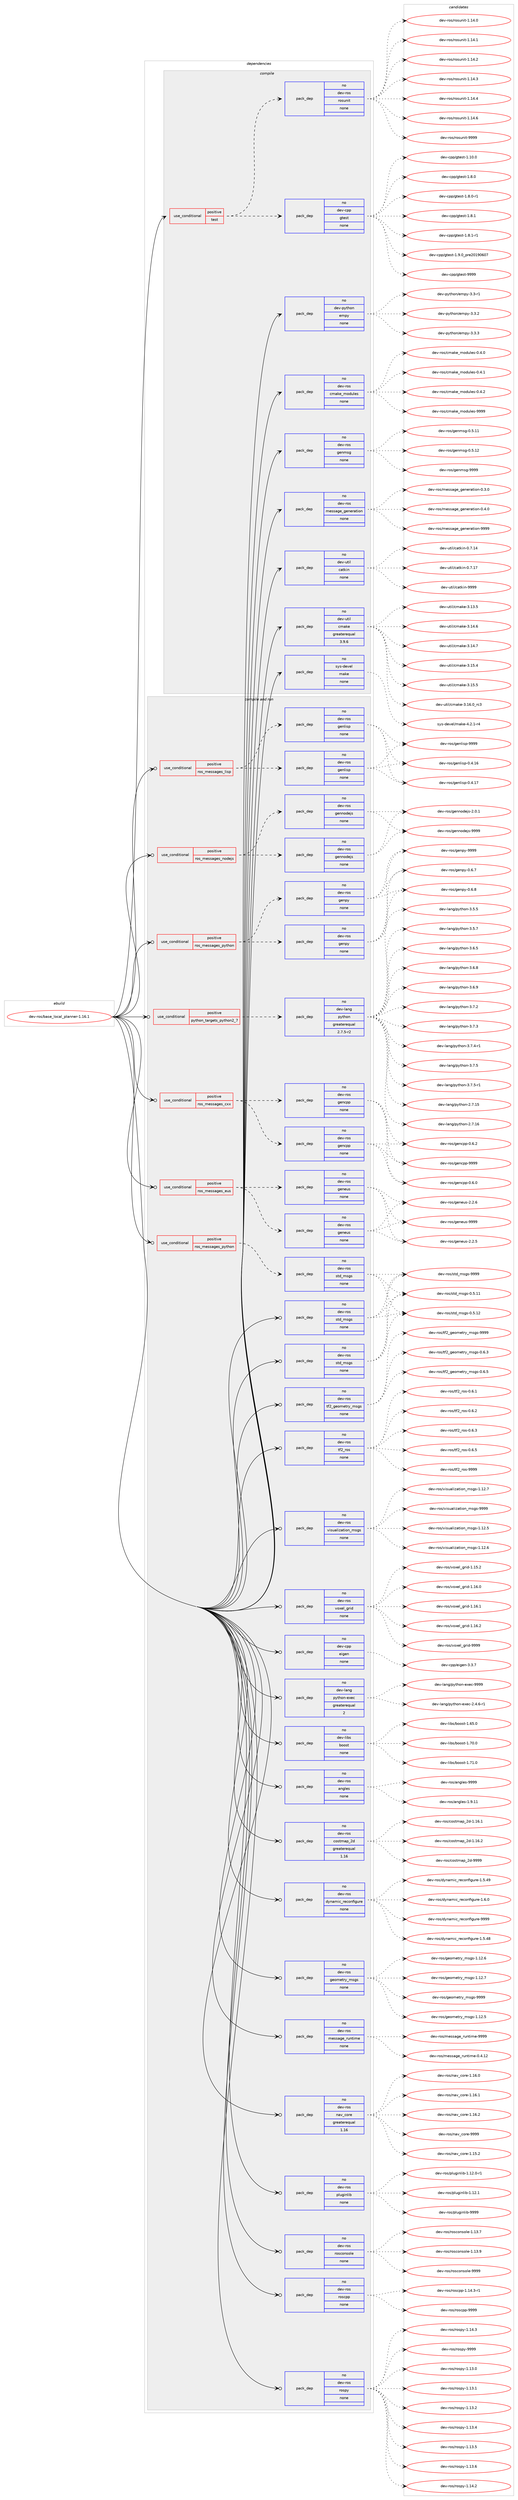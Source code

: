 digraph prolog {

# *************
# Graph options
# *************

newrank=true;
concentrate=true;
compound=true;
graph [rankdir=LR,fontname=Helvetica,fontsize=10,ranksep=1.5];#, ranksep=2.5, nodesep=0.2];
edge  [arrowhead=vee];
node  [fontname=Helvetica,fontsize=10];

# **********
# The ebuild
# **********

subgraph cluster_leftcol {
color=gray;
rank=same;
label=<<i>ebuild</i>>;
id [label="dev-ros/base_local_planner-1.16.1", color=red, width=4, href="../dev-ros/base_local_planner-1.16.1.svg"];
}

# ****************
# The dependencies
# ****************

subgraph cluster_midcol {
color=gray;
label=<<i>dependencies</i>>;
subgraph cluster_compile {
fillcolor="#eeeeee";
style=filled;
label=<<i>compile</i>>;
subgraph cond152700 {
dependency648433 [label=<<TABLE BORDER="0" CELLBORDER="1" CELLSPACING="0" CELLPADDING="4"><TR><TD ROWSPAN="3" CELLPADDING="10">use_conditional</TD></TR><TR><TD>positive</TD></TR><TR><TD>test</TD></TR></TABLE>>, shape=none, color=red];
subgraph pack483837 {
dependency648434 [label=<<TABLE BORDER="0" CELLBORDER="1" CELLSPACING="0" CELLPADDING="4" WIDTH="220"><TR><TD ROWSPAN="6" CELLPADDING="30">pack_dep</TD></TR><TR><TD WIDTH="110">no</TD></TR><TR><TD>dev-cpp</TD></TR><TR><TD>gtest</TD></TR><TR><TD>none</TD></TR><TR><TD></TD></TR></TABLE>>, shape=none, color=blue];
}
dependency648433:e -> dependency648434:w [weight=20,style="dashed",arrowhead="vee"];
subgraph pack483838 {
dependency648435 [label=<<TABLE BORDER="0" CELLBORDER="1" CELLSPACING="0" CELLPADDING="4" WIDTH="220"><TR><TD ROWSPAN="6" CELLPADDING="30">pack_dep</TD></TR><TR><TD WIDTH="110">no</TD></TR><TR><TD>dev-ros</TD></TR><TR><TD>rosunit</TD></TR><TR><TD>none</TD></TR><TR><TD></TD></TR></TABLE>>, shape=none, color=blue];
}
dependency648433:e -> dependency648435:w [weight=20,style="dashed",arrowhead="vee"];
}
id:e -> dependency648433:w [weight=20,style="solid",arrowhead="vee"];
subgraph pack483839 {
dependency648436 [label=<<TABLE BORDER="0" CELLBORDER="1" CELLSPACING="0" CELLPADDING="4" WIDTH="220"><TR><TD ROWSPAN="6" CELLPADDING="30">pack_dep</TD></TR><TR><TD WIDTH="110">no</TD></TR><TR><TD>dev-python</TD></TR><TR><TD>empy</TD></TR><TR><TD>none</TD></TR><TR><TD></TD></TR></TABLE>>, shape=none, color=blue];
}
id:e -> dependency648436:w [weight=20,style="solid",arrowhead="vee"];
subgraph pack483840 {
dependency648437 [label=<<TABLE BORDER="0" CELLBORDER="1" CELLSPACING="0" CELLPADDING="4" WIDTH="220"><TR><TD ROWSPAN="6" CELLPADDING="30">pack_dep</TD></TR><TR><TD WIDTH="110">no</TD></TR><TR><TD>dev-ros</TD></TR><TR><TD>cmake_modules</TD></TR><TR><TD>none</TD></TR><TR><TD></TD></TR></TABLE>>, shape=none, color=blue];
}
id:e -> dependency648437:w [weight=20,style="solid",arrowhead="vee"];
subgraph pack483841 {
dependency648438 [label=<<TABLE BORDER="0" CELLBORDER="1" CELLSPACING="0" CELLPADDING="4" WIDTH="220"><TR><TD ROWSPAN="6" CELLPADDING="30">pack_dep</TD></TR><TR><TD WIDTH="110">no</TD></TR><TR><TD>dev-ros</TD></TR><TR><TD>genmsg</TD></TR><TR><TD>none</TD></TR><TR><TD></TD></TR></TABLE>>, shape=none, color=blue];
}
id:e -> dependency648438:w [weight=20,style="solid",arrowhead="vee"];
subgraph pack483842 {
dependency648439 [label=<<TABLE BORDER="0" CELLBORDER="1" CELLSPACING="0" CELLPADDING="4" WIDTH="220"><TR><TD ROWSPAN="6" CELLPADDING="30">pack_dep</TD></TR><TR><TD WIDTH="110">no</TD></TR><TR><TD>dev-ros</TD></TR><TR><TD>message_generation</TD></TR><TR><TD>none</TD></TR><TR><TD></TD></TR></TABLE>>, shape=none, color=blue];
}
id:e -> dependency648439:w [weight=20,style="solid",arrowhead="vee"];
subgraph pack483843 {
dependency648440 [label=<<TABLE BORDER="0" CELLBORDER="1" CELLSPACING="0" CELLPADDING="4" WIDTH="220"><TR><TD ROWSPAN="6" CELLPADDING="30">pack_dep</TD></TR><TR><TD WIDTH="110">no</TD></TR><TR><TD>dev-util</TD></TR><TR><TD>catkin</TD></TR><TR><TD>none</TD></TR><TR><TD></TD></TR></TABLE>>, shape=none, color=blue];
}
id:e -> dependency648440:w [weight=20,style="solid",arrowhead="vee"];
subgraph pack483844 {
dependency648441 [label=<<TABLE BORDER="0" CELLBORDER="1" CELLSPACING="0" CELLPADDING="4" WIDTH="220"><TR><TD ROWSPAN="6" CELLPADDING="30">pack_dep</TD></TR><TR><TD WIDTH="110">no</TD></TR><TR><TD>dev-util</TD></TR><TR><TD>cmake</TD></TR><TR><TD>greaterequal</TD></TR><TR><TD>3.9.6</TD></TR></TABLE>>, shape=none, color=blue];
}
id:e -> dependency648441:w [weight=20,style="solid",arrowhead="vee"];
subgraph pack483845 {
dependency648442 [label=<<TABLE BORDER="0" CELLBORDER="1" CELLSPACING="0" CELLPADDING="4" WIDTH="220"><TR><TD ROWSPAN="6" CELLPADDING="30">pack_dep</TD></TR><TR><TD WIDTH="110">no</TD></TR><TR><TD>sys-devel</TD></TR><TR><TD>make</TD></TR><TR><TD>none</TD></TR><TR><TD></TD></TR></TABLE>>, shape=none, color=blue];
}
id:e -> dependency648442:w [weight=20,style="solid",arrowhead="vee"];
}
subgraph cluster_compileandrun {
fillcolor="#eeeeee";
style=filled;
label=<<i>compile and run</i>>;
subgraph cond152701 {
dependency648443 [label=<<TABLE BORDER="0" CELLBORDER="1" CELLSPACING="0" CELLPADDING="4"><TR><TD ROWSPAN="3" CELLPADDING="10">use_conditional</TD></TR><TR><TD>positive</TD></TR><TR><TD>python_targets_python2_7</TD></TR></TABLE>>, shape=none, color=red];
subgraph pack483846 {
dependency648444 [label=<<TABLE BORDER="0" CELLBORDER="1" CELLSPACING="0" CELLPADDING="4" WIDTH="220"><TR><TD ROWSPAN="6" CELLPADDING="30">pack_dep</TD></TR><TR><TD WIDTH="110">no</TD></TR><TR><TD>dev-lang</TD></TR><TR><TD>python</TD></TR><TR><TD>greaterequal</TD></TR><TR><TD>2.7.5-r2</TD></TR></TABLE>>, shape=none, color=blue];
}
dependency648443:e -> dependency648444:w [weight=20,style="dashed",arrowhead="vee"];
}
id:e -> dependency648443:w [weight=20,style="solid",arrowhead="odotvee"];
subgraph cond152702 {
dependency648445 [label=<<TABLE BORDER="0" CELLBORDER="1" CELLSPACING="0" CELLPADDING="4"><TR><TD ROWSPAN="3" CELLPADDING="10">use_conditional</TD></TR><TR><TD>positive</TD></TR><TR><TD>ros_messages_cxx</TD></TR></TABLE>>, shape=none, color=red];
subgraph pack483847 {
dependency648446 [label=<<TABLE BORDER="0" CELLBORDER="1" CELLSPACING="0" CELLPADDING="4" WIDTH="220"><TR><TD ROWSPAN="6" CELLPADDING="30">pack_dep</TD></TR><TR><TD WIDTH="110">no</TD></TR><TR><TD>dev-ros</TD></TR><TR><TD>gencpp</TD></TR><TR><TD>none</TD></TR><TR><TD></TD></TR></TABLE>>, shape=none, color=blue];
}
dependency648445:e -> dependency648446:w [weight=20,style="dashed",arrowhead="vee"];
subgraph pack483848 {
dependency648447 [label=<<TABLE BORDER="0" CELLBORDER="1" CELLSPACING="0" CELLPADDING="4" WIDTH="220"><TR><TD ROWSPAN="6" CELLPADDING="30">pack_dep</TD></TR><TR><TD WIDTH="110">no</TD></TR><TR><TD>dev-ros</TD></TR><TR><TD>gencpp</TD></TR><TR><TD>none</TD></TR><TR><TD></TD></TR></TABLE>>, shape=none, color=blue];
}
dependency648445:e -> dependency648447:w [weight=20,style="dashed",arrowhead="vee"];
}
id:e -> dependency648445:w [weight=20,style="solid",arrowhead="odotvee"];
subgraph cond152703 {
dependency648448 [label=<<TABLE BORDER="0" CELLBORDER="1" CELLSPACING="0" CELLPADDING="4"><TR><TD ROWSPAN="3" CELLPADDING="10">use_conditional</TD></TR><TR><TD>positive</TD></TR><TR><TD>ros_messages_eus</TD></TR></TABLE>>, shape=none, color=red];
subgraph pack483849 {
dependency648449 [label=<<TABLE BORDER="0" CELLBORDER="1" CELLSPACING="0" CELLPADDING="4" WIDTH="220"><TR><TD ROWSPAN="6" CELLPADDING="30">pack_dep</TD></TR><TR><TD WIDTH="110">no</TD></TR><TR><TD>dev-ros</TD></TR><TR><TD>geneus</TD></TR><TR><TD>none</TD></TR><TR><TD></TD></TR></TABLE>>, shape=none, color=blue];
}
dependency648448:e -> dependency648449:w [weight=20,style="dashed",arrowhead="vee"];
subgraph pack483850 {
dependency648450 [label=<<TABLE BORDER="0" CELLBORDER="1" CELLSPACING="0" CELLPADDING="4" WIDTH="220"><TR><TD ROWSPAN="6" CELLPADDING="30">pack_dep</TD></TR><TR><TD WIDTH="110">no</TD></TR><TR><TD>dev-ros</TD></TR><TR><TD>geneus</TD></TR><TR><TD>none</TD></TR><TR><TD></TD></TR></TABLE>>, shape=none, color=blue];
}
dependency648448:e -> dependency648450:w [weight=20,style="dashed",arrowhead="vee"];
}
id:e -> dependency648448:w [weight=20,style="solid",arrowhead="odotvee"];
subgraph cond152704 {
dependency648451 [label=<<TABLE BORDER="0" CELLBORDER="1" CELLSPACING="0" CELLPADDING="4"><TR><TD ROWSPAN="3" CELLPADDING="10">use_conditional</TD></TR><TR><TD>positive</TD></TR><TR><TD>ros_messages_lisp</TD></TR></TABLE>>, shape=none, color=red];
subgraph pack483851 {
dependency648452 [label=<<TABLE BORDER="0" CELLBORDER="1" CELLSPACING="0" CELLPADDING="4" WIDTH="220"><TR><TD ROWSPAN="6" CELLPADDING="30">pack_dep</TD></TR><TR><TD WIDTH="110">no</TD></TR><TR><TD>dev-ros</TD></TR><TR><TD>genlisp</TD></TR><TR><TD>none</TD></TR><TR><TD></TD></TR></TABLE>>, shape=none, color=blue];
}
dependency648451:e -> dependency648452:w [weight=20,style="dashed",arrowhead="vee"];
subgraph pack483852 {
dependency648453 [label=<<TABLE BORDER="0" CELLBORDER="1" CELLSPACING="0" CELLPADDING="4" WIDTH="220"><TR><TD ROWSPAN="6" CELLPADDING="30">pack_dep</TD></TR><TR><TD WIDTH="110">no</TD></TR><TR><TD>dev-ros</TD></TR><TR><TD>genlisp</TD></TR><TR><TD>none</TD></TR><TR><TD></TD></TR></TABLE>>, shape=none, color=blue];
}
dependency648451:e -> dependency648453:w [weight=20,style="dashed",arrowhead="vee"];
}
id:e -> dependency648451:w [weight=20,style="solid",arrowhead="odotvee"];
subgraph cond152705 {
dependency648454 [label=<<TABLE BORDER="0" CELLBORDER="1" CELLSPACING="0" CELLPADDING="4"><TR><TD ROWSPAN="3" CELLPADDING="10">use_conditional</TD></TR><TR><TD>positive</TD></TR><TR><TD>ros_messages_nodejs</TD></TR></TABLE>>, shape=none, color=red];
subgraph pack483853 {
dependency648455 [label=<<TABLE BORDER="0" CELLBORDER="1" CELLSPACING="0" CELLPADDING="4" WIDTH="220"><TR><TD ROWSPAN="6" CELLPADDING="30">pack_dep</TD></TR><TR><TD WIDTH="110">no</TD></TR><TR><TD>dev-ros</TD></TR><TR><TD>gennodejs</TD></TR><TR><TD>none</TD></TR><TR><TD></TD></TR></TABLE>>, shape=none, color=blue];
}
dependency648454:e -> dependency648455:w [weight=20,style="dashed",arrowhead="vee"];
subgraph pack483854 {
dependency648456 [label=<<TABLE BORDER="0" CELLBORDER="1" CELLSPACING="0" CELLPADDING="4" WIDTH="220"><TR><TD ROWSPAN="6" CELLPADDING="30">pack_dep</TD></TR><TR><TD WIDTH="110">no</TD></TR><TR><TD>dev-ros</TD></TR><TR><TD>gennodejs</TD></TR><TR><TD>none</TD></TR><TR><TD></TD></TR></TABLE>>, shape=none, color=blue];
}
dependency648454:e -> dependency648456:w [weight=20,style="dashed",arrowhead="vee"];
}
id:e -> dependency648454:w [weight=20,style="solid",arrowhead="odotvee"];
subgraph cond152706 {
dependency648457 [label=<<TABLE BORDER="0" CELLBORDER="1" CELLSPACING="0" CELLPADDING="4"><TR><TD ROWSPAN="3" CELLPADDING="10">use_conditional</TD></TR><TR><TD>positive</TD></TR><TR><TD>ros_messages_python</TD></TR></TABLE>>, shape=none, color=red];
subgraph pack483855 {
dependency648458 [label=<<TABLE BORDER="0" CELLBORDER="1" CELLSPACING="0" CELLPADDING="4" WIDTH="220"><TR><TD ROWSPAN="6" CELLPADDING="30">pack_dep</TD></TR><TR><TD WIDTH="110">no</TD></TR><TR><TD>dev-ros</TD></TR><TR><TD>genpy</TD></TR><TR><TD>none</TD></TR><TR><TD></TD></TR></TABLE>>, shape=none, color=blue];
}
dependency648457:e -> dependency648458:w [weight=20,style="dashed",arrowhead="vee"];
subgraph pack483856 {
dependency648459 [label=<<TABLE BORDER="0" CELLBORDER="1" CELLSPACING="0" CELLPADDING="4" WIDTH="220"><TR><TD ROWSPAN="6" CELLPADDING="30">pack_dep</TD></TR><TR><TD WIDTH="110">no</TD></TR><TR><TD>dev-ros</TD></TR><TR><TD>genpy</TD></TR><TR><TD>none</TD></TR><TR><TD></TD></TR></TABLE>>, shape=none, color=blue];
}
dependency648457:e -> dependency648459:w [weight=20,style="dashed",arrowhead="vee"];
}
id:e -> dependency648457:w [weight=20,style="solid",arrowhead="odotvee"];
subgraph cond152707 {
dependency648460 [label=<<TABLE BORDER="0" CELLBORDER="1" CELLSPACING="0" CELLPADDING="4"><TR><TD ROWSPAN="3" CELLPADDING="10">use_conditional</TD></TR><TR><TD>positive</TD></TR><TR><TD>ros_messages_python</TD></TR></TABLE>>, shape=none, color=red];
subgraph pack483857 {
dependency648461 [label=<<TABLE BORDER="0" CELLBORDER="1" CELLSPACING="0" CELLPADDING="4" WIDTH="220"><TR><TD ROWSPAN="6" CELLPADDING="30">pack_dep</TD></TR><TR><TD WIDTH="110">no</TD></TR><TR><TD>dev-ros</TD></TR><TR><TD>std_msgs</TD></TR><TR><TD>none</TD></TR><TR><TD></TD></TR></TABLE>>, shape=none, color=blue];
}
dependency648460:e -> dependency648461:w [weight=20,style="dashed",arrowhead="vee"];
}
id:e -> dependency648460:w [weight=20,style="solid",arrowhead="odotvee"];
subgraph pack483858 {
dependency648462 [label=<<TABLE BORDER="0" CELLBORDER="1" CELLSPACING="0" CELLPADDING="4" WIDTH="220"><TR><TD ROWSPAN="6" CELLPADDING="30">pack_dep</TD></TR><TR><TD WIDTH="110">no</TD></TR><TR><TD>dev-cpp</TD></TR><TR><TD>eigen</TD></TR><TR><TD>none</TD></TR><TR><TD></TD></TR></TABLE>>, shape=none, color=blue];
}
id:e -> dependency648462:w [weight=20,style="solid",arrowhead="odotvee"];
subgraph pack483859 {
dependency648463 [label=<<TABLE BORDER="0" CELLBORDER="1" CELLSPACING="0" CELLPADDING="4" WIDTH="220"><TR><TD ROWSPAN="6" CELLPADDING="30">pack_dep</TD></TR><TR><TD WIDTH="110">no</TD></TR><TR><TD>dev-lang</TD></TR><TR><TD>python-exec</TD></TR><TR><TD>greaterequal</TD></TR><TR><TD>2</TD></TR></TABLE>>, shape=none, color=blue];
}
id:e -> dependency648463:w [weight=20,style="solid",arrowhead="odotvee"];
subgraph pack483860 {
dependency648464 [label=<<TABLE BORDER="0" CELLBORDER="1" CELLSPACING="0" CELLPADDING="4" WIDTH="220"><TR><TD ROWSPAN="6" CELLPADDING="30">pack_dep</TD></TR><TR><TD WIDTH="110">no</TD></TR><TR><TD>dev-libs</TD></TR><TR><TD>boost</TD></TR><TR><TD>none</TD></TR><TR><TD></TD></TR></TABLE>>, shape=none, color=blue];
}
id:e -> dependency648464:w [weight=20,style="solid",arrowhead="odotvee"];
subgraph pack483861 {
dependency648465 [label=<<TABLE BORDER="0" CELLBORDER="1" CELLSPACING="0" CELLPADDING="4" WIDTH="220"><TR><TD ROWSPAN="6" CELLPADDING="30">pack_dep</TD></TR><TR><TD WIDTH="110">no</TD></TR><TR><TD>dev-ros</TD></TR><TR><TD>angles</TD></TR><TR><TD>none</TD></TR><TR><TD></TD></TR></TABLE>>, shape=none, color=blue];
}
id:e -> dependency648465:w [weight=20,style="solid",arrowhead="odotvee"];
subgraph pack483862 {
dependency648466 [label=<<TABLE BORDER="0" CELLBORDER="1" CELLSPACING="0" CELLPADDING="4" WIDTH="220"><TR><TD ROWSPAN="6" CELLPADDING="30">pack_dep</TD></TR><TR><TD WIDTH="110">no</TD></TR><TR><TD>dev-ros</TD></TR><TR><TD>costmap_2d</TD></TR><TR><TD>greaterequal</TD></TR><TR><TD>1.16</TD></TR></TABLE>>, shape=none, color=blue];
}
id:e -> dependency648466:w [weight=20,style="solid",arrowhead="odotvee"];
subgraph pack483863 {
dependency648467 [label=<<TABLE BORDER="0" CELLBORDER="1" CELLSPACING="0" CELLPADDING="4" WIDTH="220"><TR><TD ROWSPAN="6" CELLPADDING="30">pack_dep</TD></TR><TR><TD WIDTH="110">no</TD></TR><TR><TD>dev-ros</TD></TR><TR><TD>dynamic_reconfigure</TD></TR><TR><TD>none</TD></TR><TR><TD></TD></TR></TABLE>>, shape=none, color=blue];
}
id:e -> dependency648467:w [weight=20,style="solid",arrowhead="odotvee"];
subgraph pack483864 {
dependency648468 [label=<<TABLE BORDER="0" CELLBORDER="1" CELLSPACING="0" CELLPADDING="4" WIDTH="220"><TR><TD ROWSPAN="6" CELLPADDING="30">pack_dep</TD></TR><TR><TD WIDTH="110">no</TD></TR><TR><TD>dev-ros</TD></TR><TR><TD>geometry_msgs</TD></TR><TR><TD>none</TD></TR><TR><TD></TD></TR></TABLE>>, shape=none, color=blue];
}
id:e -> dependency648468:w [weight=20,style="solid",arrowhead="odotvee"];
subgraph pack483865 {
dependency648469 [label=<<TABLE BORDER="0" CELLBORDER="1" CELLSPACING="0" CELLPADDING="4" WIDTH="220"><TR><TD ROWSPAN="6" CELLPADDING="30">pack_dep</TD></TR><TR><TD WIDTH="110">no</TD></TR><TR><TD>dev-ros</TD></TR><TR><TD>message_runtime</TD></TR><TR><TD>none</TD></TR><TR><TD></TD></TR></TABLE>>, shape=none, color=blue];
}
id:e -> dependency648469:w [weight=20,style="solid",arrowhead="odotvee"];
subgraph pack483866 {
dependency648470 [label=<<TABLE BORDER="0" CELLBORDER="1" CELLSPACING="0" CELLPADDING="4" WIDTH="220"><TR><TD ROWSPAN="6" CELLPADDING="30">pack_dep</TD></TR><TR><TD WIDTH="110">no</TD></TR><TR><TD>dev-ros</TD></TR><TR><TD>nav_core</TD></TR><TR><TD>greaterequal</TD></TR><TR><TD>1.16</TD></TR></TABLE>>, shape=none, color=blue];
}
id:e -> dependency648470:w [weight=20,style="solid",arrowhead="odotvee"];
subgraph pack483867 {
dependency648471 [label=<<TABLE BORDER="0" CELLBORDER="1" CELLSPACING="0" CELLPADDING="4" WIDTH="220"><TR><TD ROWSPAN="6" CELLPADDING="30">pack_dep</TD></TR><TR><TD WIDTH="110">no</TD></TR><TR><TD>dev-ros</TD></TR><TR><TD>pluginlib</TD></TR><TR><TD>none</TD></TR><TR><TD></TD></TR></TABLE>>, shape=none, color=blue];
}
id:e -> dependency648471:w [weight=20,style="solid",arrowhead="odotvee"];
subgraph pack483868 {
dependency648472 [label=<<TABLE BORDER="0" CELLBORDER="1" CELLSPACING="0" CELLPADDING="4" WIDTH="220"><TR><TD ROWSPAN="6" CELLPADDING="30">pack_dep</TD></TR><TR><TD WIDTH="110">no</TD></TR><TR><TD>dev-ros</TD></TR><TR><TD>rosconsole</TD></TR><TR><TD>none</TD></TR><TR><TD></TD></TR></TABLE>>, shape=none, color=blue];
}
id:e -> dependency648472:w [weight=20,style="solid",arrowhead="odotvee"];
subgraph pack483869 {
dependency648473 [label=<<TABLE BORDER="0" CELLBORDER="1" CELLSPACING="0" CELLPADDING="4" WIDTH="220"><TR><TD ROWSPAN="6" CELLPADDING="30">pack_dep</TD></TR><TR><TD WIDTH="110">no</TD></TR><TR><TD>dev-ros</TD></TR><TR><TD>roscpp</TD></TR><TR><TD>none</TD></TR><TR><TD></TD></TR></TABLE>>, shape=none, color=blue];
}
id:e -> dependency648473:w [weight=20,style="solid",arrowhead="odotvee"];
subgraph pack483870 {
dependency648474 [label=<<TABLE BORDER="0" CELLBORDER="1" CELLSPACING="0" CELLPADDING="4" WIDTH="220"><TR><TD ROWSPAN="6" CELLPADDING="30">pack_dep</TD></TR><TR><TD WIDTH="110">no</TD></TR><TR><TD>dev-ros</TD></TR><TR><TD>rospy</TD></TR><TR><TD>none</TD></TR><TR><TD></TD></TR></TABLE>>, shape=none, color=blue];
}
id:e -> dependency648474:w [weight=20,style="solid",arrowhead="odotvee"];
subgraph pack483871 {
dependency648475 [label=<<TABLE BORDER="0" CELLBORDER="1" CELLSPACING="0" CELLPADDING="4" WIDTH="220"><TR><TD ROWSPAN="6" CELLPADDING="30">pack_dep</TD></TR><TR><TD WIDTH="110">no</TD></TR><TR><TD>dev-ros</TD></TR><TR><TD>std_msgs</TD></TR><TR><TD>none</TD></TR><TR><TD></TD></TR></TABLE>>, shape=none, color=blue];
}
id:e -> dependency648475:w [weight=20,style="solid",arrowhead="odotvee"];
subgraph pack483872 {
dependency648476 [label=<<TABLE BORDER="0" CELLBORDER="1" CELLSPACING="0" CELLPADDING="4" WIDTH="220"><TR><TD ROWSPAN="6" CELLPADDING="30">pack_dep</TD></TR><TR><TD WIDTH="110">no</TD></TR><TR><TD>dev-ros</TD></TR><TR><TD>std_msgs</TD></TR><TR><TD>none</TD></TR><TR><TD></TD></TR></TABLE>>, shape=none, color=blue];
}
id:e -> dependency648476:w [weight=20,style="solid",arrowhead="odotvee"];
subgraph pack483873 {
dependency648477 [label=<<TABLE BORDER="0" CELLBORDER="1" CELLSPACING="0" CELLPADDING="4" WIDTH="220"><TR><TD ROWSPAN="6" CELLPADDING="30">pack_dep</TD></TR><TR><TD WIDTH="110">no</TD></TR><TR><TD>dev-ros</TD></TR><TR><TD>tf2_geometry_msgs</TD></TR><TR><TD>none</TD></TR><TR><TD></TD></TR></TABLE>>, shape=none, color=blue];
}
id:e -> dependency648477:w [weight=20,style="solid",arrowhead="odotvee"];
subgraph pack483874 {
dependency648478 [label=<<TABLE BORDER="0" CELLBORDER="1" CELLSPACING="0" CELLPADDING="4" WIDTH="220"><TR><TD ROWSPAN="6" CELLPADDING="30">pack_dep</TD></TR><TR><TD WIDTH="110">no</TD></TR><TR><TD>dev-ros</TD></TR><TR><TD>tf2_ros</TD></TR><TR><TD>none</TD></TR><TR><TD></TD></TR></TABLE>>, shape=none, color=blue];
}
id:e -> dependency648478:w [weight=20,style="solid",arrowhead="odotvee"];
subgraph pack483875 {
dependency648479 [label=<<TABLE BORDER="0" CELLBORDER="1" CELLSPACING="0" CELLPADDING="4" WIDTH="220"><TR><TD ROWSPAN="6" CELLPADDING="30">pack_dep</TD></TR><TR><TD WIDTH="110">no</TD></TR><TR><TD>dev-ros</TD></TR><TR><TD>visualization_msgs</TD></TR><TR><TD>none</TD></TR><TR><TD></TD></TR></TABLE>>, shape=none, color=blue];
}
id:e -> dependency648479:w [weight=20,style="solid",arrowhead="odotvee"];
subgraph pack483876 {
dependency648480 [label=<<TABLE BORDER="0" CELLBORDER="1" CELLSPACING="0" CELLPADDING="4" WIDTH="220"><TR><TD ROWSPAN="6" CELLPADDING="30">pack_dep</TD></TR><TR><TD WIDTH="110">no</TD></TR><TR><TD>dev-ros</TD></TR><TR><TD>voxel_grid</TD></TR><TR><TD>none</TD></TR><TR><TD></TD></TR></TABLE>>, shape=none, color=blue];
}
id:e -> dependency648480:w [weight=20,style="solid",arrowhead="odotvee"];
}
subgraph cluster_run {
fillcolor="#eeeeee";
style=filled;
label=<<i>run</i>>;
}
}

# **************
# The candidates
# **************

subgraph cluster_choices {
rank=same;
color=gray;
label=<<i>candidates</i>>;

subgraph choice483837 {
color=black;
nodesep=1;
choice10010111845991121124710311610111511645494649484648 [label="dev-cpp/gtest-1.10.0", color=red, width=4,href="../dev-cpp/gtest-1.10.0.svg"];
choice100101118459911211247103116101115116454946564648 [label="dev-cpp/gtest-1.8.0", color=red, width=4,href="../dev-cpp/gtest-1.8.0.svg"];
choice1001011184599112112471031161011151164549465646484511449 [label="dev-cpp/gtest-1.8.0-r1", color=red, width=4,href="../dev-cpp/gtest-1.8.0-r1.svg"];
choice100101118459911211247103116101115116454946564649 [label="dev-cpp/gtest-1.8.1", color=red, width=4,href="../dev-cpp/gtest-1.8.1.svg"];
choice1001011184599112112471031161011151164549465646494511449 [label="dev-cpp/gtest-1.8.1-r1", color=red, width=4,href="../dev-cpp/gtest-1.8.1-r1.svg"];
choice100101118459911211247103116101115116454946574648951121141015048495748544855 [label="dev-cpp/gtest-1.9.0_pre20190607", color=red, width=4,href="../dev-cpp/gtest-1.9.0_pre20190607.svg"];
choice1001011184599112112471031161011151164557575757 [label="dev-cpp/gtest-9999", color=red, width=4,href="../dev-cpp/gtest-9999.svg"];
dependency648434:e -> choice10010111845991121124710311610111511645494649484648:w [style=dotted,weight="100"];
dependency648434:e -> choice100101118459911211247103116101115116454946564648:w [style=dotted,weight="100"];
dependency648434:e -> choice1001011184599112112471031161011151164549465646484511449:w [style=dotted,weight="100"];
dependency648434:e -> choice100101118459911211247103116101115116454946564649:w [style=dotted,weight="100"];
dependency648434:e -> choice1001011184599112112471031161011151164549465646494511449:w [style=dotted,weight="100"];
dependency648434:e -> choice100101118459911211247103116101115116454946574648951121141015048495748544855:w [style=dotted,weight="100"];
dependency648434:e -> choice1001011184599112112471031161011151164557575757:w [style=dotted,weight="100"];
}
subgraph choice483838 {
color=black;
nodesep=1;
choice100101118451141111154711411111511711010511645494649524648 [label="dev-ros/rosunit-1.14.0", color=red, width=4,href="../dev-ros/rosunit-1.14.0.svg"];
choice100101118451141111154711411111511711010511645494649524649 [label="dev-ros/rosunit-1.14.1", color=red, width=4,href="../dev-ros/rosunit-1.14.1.svg"];
choice100101118451141111154711411111511711010511645494649524650 [label="dev-ros/rosunit-1.14.2", color=red, width=4,href="../dev-ros/rosunit-1.14.2.svg"];
choice100101118451141111154711411111511711010511645494649524651 [label="dev-ros/rosunit-1.14.3", color=red, width=4,href="../dev-ros/rosunit-1.14.3.svg"];
choice100101118451141111154711411111511711010511645494649524652 [label="dev-ros/rosunit-1.14.4", color=red, width=4,href="../dev-ros/rosunit-1.14.4.svg"];
choice100101118451141111154711411111511711010511645494649524654 [label="dev-ros/rosunit-1.14.6", color=red, width=4,href="../dev-ros/rosunit-1.14.6.svg"];
choice10010111845114111115471141111151171101051164557575757 [label="dev-ros/rosunit-9999", color=red, width=4,href="../dev-ros/rosunit-9999.svg"];
dependency648435:e -> choice100101118451141111154711411111511711010511645494649524648:w [style=dotted,weight="100"];
dependency648435:e -> choice100101118451141111154711411111511711010511645494649524649:w [style=dotted,weight="100"];
dependency648435:e -> choice100101118451141111154711411111511711010511645494649524650:w [style=dotted,weight="100"];
dependency648435:e -> choice100101118451141111154711411111511711010511645494649524651:w [style=dotted,weight="100"];
dependency648435:e -> choice100101118451141111154711411111511711010511645494649524652:w [style=dotted,weight="100"];
dependency648435:e -> choice100101118451141111154711411111511711010511645494649524654:w [style=dotted,weight="100"];
dependency648435:e -> choice10010111845114111115471141111151171101051164557575757:w [style=dotted,weight="100"];
}
subgraph choice483839 {
color=black;
nodesep=1;
choice1001011184511212111610411111047101109112121455146514511449 [label="dev-python/empy-3.3-r1", color=red, width=4,href="../dev-python/empy-3.3-r1.svg"];
choice1001011184511212111610411111047101109112121455146514650 [label="dev-python/empy-3.3.2", color=red, width=4,href="../dev-python/empy-3.3.2.svg"];
choice1001011184511212111610411111047101109112121455146514651 [label="dev-python/empy-3.3.3", color=red, width=4,href="../dev-python/empy-3.3.3.svg"];
dependency648436:e -> choice1001011184511212111610411111047101109112121455146514511449:w [style=dotted,weight="100"];
dependency648436:e -> choice1001011184511212111610411111047101109112121455146514650:w [style=dotted,weight="100"];
dependency648436:e -> choice1001011184511212111610411111047101109112121455146514651:w [style=dotted,weight="100"];
}
subgraph choice483840 {
color=black;
nodesep=1;
choice1001011184511411111547991099710710195109111100117108101115454846524648 [label="dev-ros/cmake_modules-0.4.0", color=red, width=4,href="../dev-ros/cmake_modules-0.4.0.svg"];
choice1001011184511411111547991099710710195109111100117108101115454846524649 [label="dev-ros/cmake_modules-0.4.1", color=red, width=4,href="../dev-ros/cmake_modules-0.4.1.svg"];
choice1001011184511411111547991099710710195109111100117108101115454846524650 [label="dev-ros/cmake_modules-0.4.2", color=red, width=4,href="../dev-ros/cmake_modules-0.4.2.svg"];
choice10010111845114111115479910997107101951091111001171081011154557575757 [label="dev-ros/cmake_modules-9999", color=red, width=4,href="../dev-ros/cmake_modules-9999.svg"];
dependency648437:e -> choice1001011184511411111547991099710710195109111100117108101115454846524648:w [style=dotted,weight="100"];
dependency648437:e -> choice1001011184511411111547991099710710195109111100117108101115454846524649:w [style=dotted,weight="100"];
dependency648437:e -> choice1001011184511411111547991099710710195109111100117108101115454846524650:w [style=dotted,weight="100"];
dependency648437:e -> choice10010111845114111115479910997107101951091111001171081011154557575757:w [style=dotted,weight="100"];
}
subgraph choice483841 {
color=black;
nodesep=1;
choice100101118451141111154710310111010911510345484653464949 [label="dev-ros/genmsg-0.5.11", color=red, width=4,href="../dev-ros/genmsg-0.5.11.svg"];
choice100101118451141111154710310111010911510345484653464950 [label="dev-ros/genmsg-0.5.12", color=red, width=4,href="../dev-ros/genmsg-0.5.12.svg"];
choice10010111845114111115471031011101091151034557575757 [label="dev-ros/genmsg-9999", color=red, width=4,href="../dev-ros/genmsg-9999.svg"];
dependency648438:e -> choice100101118451141111154710310111010911510345484653464949:w [style=dotted,weight="100"];
dependency648438:e -> choice100101118451141111154710310111010911510345484653464950:w [style=dotted,weight="100"];
dependency648438:e -> choice10010111845114111115471031011101091151034557575757:w [style=dotted,weight="100"];
}
subgraph choice483842 {
color=black;
nodesep=1;
choice1001011184511411111547109101115115971031019510310111010111497116105111110454846514648 [label="dev-ros/message_generation-0.3.0", color=red, width=4,href="../dev-ros/message_generation-0.3.0.svg"];
choice1001011184511411111547109101115115971031019510310111010111497116105111110454846524648 [label="dev-ros/message_generation-0.4.0", color=red, width=4,href="../dev-ros/message_generation-0.4.0.svg"];
choice10010111845114111115471091011151159710310195103101110101114971161051111104557575757 [label="dev-ros/message_generation-9999", color=red, width=4,href="../dev-ros/message_generation-9999.svg"];
dependency648439:e -> choice1001011184511411111547109101115115971031019510310111010111497116105111110454846514648:w [style=dotted,weight="100"];
dependency648439:e -> choice1001011184511411111547109101115115971031019510310111010111497116105111110454846524648:w [style=dotted,weight="100"];
dependency648439:e -> choice10010111845114111115471091011151159710310195103101110101114971161051111104557575757:w [style=dotted,weight="100"];
}
subgraph choice483843 {
color=black;
nodesep=1;
choice1001011184511711610510847999711610710511045484655464952 [label="dev-util/catkin-0.7.14", color=red, width=4,href="../dev-util/catkin-0.7.14.svg"];
choice1001011184511711610510847999711610710511045484655464955 [label="dev-util/catkin-0.7.17", color=red, width=4,href="../dev-util/catkin-0.7.17.svg"];
choice100101118451171161051084799971161071051104557575757 [label="dev-util/catkin-9999", color=red, width=4,href="../dev-util/catkin-9999.svg"];
dependency648440:e -> choice1001011184511711610510847999711610710511045484655464952:w [style=dotted,weight="100"];
dependency648440:e -> choice1001011184511711610510847999711610710511045484655464955:w [style=dotted,weight="100"];
dependency648440:e -> choice100101118451171161051084799971161071051104557575757:w [style=dotted,weight="100"];
}
subgraph choice483844 {
color=black;
nodesep=1;
choice1001011184511711610510847991099710710145514649514653 [label="dev-util/cmake-3.13.5", color=red, width=4,href="../dev-util/cmake-3.13.5.svg"];
choice1001011184511711610510847991099710710145514649524654 [label="dev-util/cmake-3.14.6", color=red, width=4,href="../dev-util/cmake-3.14.6.svg"];
choice1001011184511711610510847991099710710145514649524655 [label="dev-util/cmake-3.14.7", color=red, width=4,href="../dev-util/cmake-3.14.7.svg"];
choice1001011184511711610510847991099710710145514649534652 [label="dev-util/cmake-3.15.4", color=red, width=4,href="../dev-util/cmake-3.15.4.svg"];
choice1001011184511711610510847991099710710145514649534653 [label="dev-util/cmake-3.15.5", color=red, width=4,href="../dev-util/cmake-3.15.5.svg"];
choice1001011184511711610510847991099710710145514649544648951149951 [label="dev-util/cmake-3.16.0_rc3", color=red, width=4,href="../dev-util/cmake-3.16.0_rc3.svg"];
dependency648441:e -> choice1001011184511711610510847991099710710145514649514653:w [style=dotted,weight="100"];
dependency648441:e -> choice1001011184511711610510847991099710710145514649524654:w [style=dotted,weight="100"];
dependency648441:e -> choice1001011184511711610510847991099710710145514649524655:w [style=dotted,weight="100"];
dependency648441:e -> choice1001011184511711610510847991099710710145514649534652:w [style=dotted,weight="100"];
dependency648441:e -> choice1001011184511711610510847991099710710145514649534653:w [style=dotted,weight="100"];
dependency648441:e -> choice1001011184511711610510847991099710710145514649544648951149951:w [style=dotted,weight="100"];
}
subgraph choice483845 {
color=black;
nodesep=1;
choice1151211154510010111810110847109971071014552465046494511452 [label="sys-devel/make-4.2.1-r4", color=red, width=4,href="../sys-devel/make-4.2.1-r4.svg"];
dependency648442:e -> choice1151211154510010111810110847109971071014552465046494511452:w [style=dotted,weight="100"];
}
subgraph choice483846 {
color=black;
nodesep=1;
choice10010111845108971101034711212111610411111045504655464953 [label="dev-lang/python-2.7.15", color=red, width=4,href="../dev-lang/python-2.7.15.svg"];
choice10010111845108971101034711212111610411111045504655464954 [label="dev-lang/python-2.7.16", color=red, width=4,href="../dev-lang/python-2.7.16.svg"];
choice100101118451089711010347112121116104111110455146534653 [label="dev-lang/python-3.5.5", color=red, width=4,href="../dev-lang/python-3.5.5.svg"];
choice100101118451089711010347112121116104111110455146534655 [label="dev-lang/python-3.5.7", color=red, width=4,href="../dev-lang/python-3.5.7.svg"];
choice100101118451089711010347112121116104111110455146544653 [label="dev-lang/python-3.6.5", color=red, width=4,href="../dev-lang/python-3.6.5.svg"];
choice100101118451089711010347112121116104111110455146544656 [label="dev-lang/python-3.6.8", color=red, width=4,href="../dev-lang/python-3.6.8.svg"];
choice100101118451089711010347112121116104111110455146544657 [label="dev-lang/python-3.6.9", color=red, width=4,href="../dev-lang/python-3.6.9.svg"];
choice100101118451089711010347112121116104111110455146554650 [label="dev-lang/python-3.7.2", color=red, width=4,href="../dev-lang/python-3.7.2.svg"];
choice100101118451089711010347112121116104111110455146554651 [label="dev-lang/python-3.7.3", color=red, width=4,href="../dev-lang/python-3.7.3.svg"];
choice1001011184510897110103471121211161041111104551465546524511449 [label="dev-lang/python-3.7.4-r1", color=red, width=4,href="../dev-lang/python-3.7.4-r1.svg"];
choice100101118451089711010347112121116104111110455146554653 [label="dev-lang/python-3.7.5", color=red, width=4,href="../dev-lang/python-3.7.5.svg"];
choice1001011184510897110103471121211161041111104551465546534511449 [label="dev-lang/python-3.7.5-r1", color=red, width=4,href="../dev-lang/python-3.7.5-r1.svg"];
dependency648444:e -> choice10010111845108971101034711212111610411111045504655464953:w [style=dotted,weight="100"];
dependency648444:e -> choice10010111845108971101034711212111610411111045504655464954:w [style=dotted,weight="100"];
dependency648444:e -> choice100101118451089711010347112121116104111110455146534653:w [style=dotted,weight="100"];
dependency648444:e -> choice100101118451089711010347112121116104111110455146534655:w [style=dotted,weight="100"];
dependency648444:e -> choice100101118451089711010347112121116104111110455146544653:w [style=dotted,weight="100"];
dependency648444:e -> choice100101118451089711010347112121116104111110455146544656:w [style=dotted,weight="100"];
dependency648444:e -> choice100101118451089711010347112121116104111110455146544657:w [style=dotted,weight="100"];
dependency648444:e -> choice100101118451089711010347112121116104111110455146554650:w [style=dotted,weight="100"];
dependency648444:e -> choice100101118451089711010347112121116104111110455146554651:w [style=dotted,weight="100"];
dependency648444:e -> choice1001011184510897110103471121211161041111104551465546524511449:w [style=dotted,weight="100"];
dependency648444:e -> choice100101118451089711010347112121116104111110455146554653:w [style=dotted,weight="100"];
dependency648444:e -> choice1001011184510897110103471121211161041111104551465546534511449:w [style=dotted,weight="100"];
}
subgraph choice483847 {
color=black;
nodesep=1;
choice100101118451141111154710310111099112112454846544648 [label="dev-ros/gencpp-0.6.0", color=red, width=4,href="../dev-ros/gencpp-0.6.0.svg"];
choice100101118451141111154710310111099112112454846544650 [label="dev-ros/gencpp-0.6.2", color=red, width=4,href="../dev-ros/gencpp-0.6.2.svg"];
choice1001011184511411111547103101110991121124557575757 [label="dev-ros/gencpp-9999", color=red, width=4,href="../dev-ros/gencpp-9999.svg"];
dependency648446:e -> choice100101118451141111154710310111099112112454846544648:w [style=dotted,weight="100"];
dependency648446:e -> choice100101118451141111154710310111099112112454846544650:w [style=dotted,weight="100"];
dependency648446:e -> choice1001011184511411111547103101110991121124557575757:w [style=dotted,weight="100"];
}
subgraph choice483848 {
color=black;
nodesep=1;
choice100101118451141111154710310111099112112454846544648 [label="dev-ros/gencpp-0.6.0", color=red, width=4,href="../dev-ros/gencpp-0.6.0.svg"];
choice100101118451141111154710310111099112112454846544650 [label="dev-ros/gencpp-0.6.2", color=red, width=4,href="../dev-ros/gencpp-0.6.2.svg"];
choice1001011184511411111547103101110991121124557575757 [label="dev-ros/gencpp-9999", color=red, width=4,href="../dev-ros/gencpp-9999.svg"];
dependency648447:e -> choice100101118451141111154710310111099112112454846544648:w [style=dotted,weight="100"];
dependency648447:e -> choice100101118451141111154710310111099112112454846544650:w [style=dotted,weight="100"];
dependency648447:e -> choice1001011184511411111547103101110991121124557575757:w [style=dotted,weight="100"];
}
subgraph choice483849 {
color=black;
nodesep=1;
choice1001011184511411111547103101110101117115455046504653 [label="dev-ros/geneus-2.2.5", color=red, width=4,href="../dev-ros/geneus-2.2.5.svg"];
choice1001011184511411111547103101110101117115455046504654 [label="dev-ros/geneus-2.2.6", color=red, width=4,href="../dev-ros/geneus-2.2.6.svg"];
choice10010111845114111115471031011101011171154557575757 [label="dev-ros/geneus-9999", color=red, width=4,href="../dev-ros/geneus-9999.svg"];
dependency648449:e -> choice1001011184511411111547103101110101117115455046504653:w [style=dotted,weight="100"];
dependency648449:e -> choice1001011184511411111547103101110101117115455046504654:w [style=dotted,weight="100"];
dependency648449:e -> choice10010111845114111115471031011101011171154557575757:w [style=dotted,weight="100"];
}
subgraph choice483850 {
color=black;
nodesep=1;
choice1001011184511411111547103101110101117115455046504653 [label="dev-ros/geneus-2.2.5", color=red, width=4,href="../dev-ros/geneus-2.2.5.svg"];
choice1001011184511411111547103101110101117115455046504654 [label="dev-ros/geneus-2.2.6", color=red, width=4,href="../dev-ros/geneus-2.2.6.svg"];
choice10010111845114111115471031011101011171154557575757 [label="dev-ros/geneus-9999", color=red, width=4,href="../dev-ros/geneus-9999.svg"];
dependency648450:e -> choice1001011184511411111547103101110101117115455046504653:w [style=dotted,weight="100"];
dependency648450:e -> choice1001011184511411111547103101110101117115455046504654:w [style=dotted,weight="100"];
dependency648450:e -> choice10010111845114111115471031011101011171154557575757:w [style=dotted,weight="100"];
}
subgraph choice483851 {
color=black;
nodesep=1;
choice100101118451141111154710310111010810511511245484652464954 [label="dev-ros/genlisp-0.4.16", color=red, width=4,href="../dev-ros/genlisp-0.4.16.svg"];
choice100101118451141111154710310111010810511511245484652464955 [label="dev-ros/genlisp-0.4.17", color=red, width=4,href="../dev-ros/genlisp-0.4.17.svg"];
choice10010111845114111115471031011101081051151124557575757 [label="dev-ros/genlisp-9999", color=red, width=4,href="../dev-ros/genlisp-9999.svg"];
dependency648452:e -> choice100101118451141111154710310111010810511511245484652464954:w [style=dotted,weight="100"];
dependency648452:e -> choice100101118451141111154710310111010810511511245484652464955:w [style=dotted,weight="100"];
dependency648452:e -> choice10010111845114111115471031011101081051151124557575757:w [style=dotted,weight="100"];
}
subgraph choice483852 {
color=black;
nodesep=1;
choice100101118451141111154710310111010810511511245484652464954 [label="dev-ros/genlisp-0.4.16", color=red, width=4,href="../dev-ros/genlisp-0.4.16.svg"];
choice100101118451141111154710310111010810511511245484652464955 [label="dev-ros/genlisp-0.4.17", color=red, width=4,href="../dev-ros/genlisp-0.4.17.svg"];
choice10010111845114111115471031011101081051151124557575757 [label="dev-ros/genlisp-9999", color=red, width=4,href="../dev-ros/genlisp-9999.svg"];
dependency648453:e -> choice100101118451141111154710310111010810511511245484652464954:w [style=dotted,weight="100"];
dependency648453:e -> choice100101118451141111154710310111010810511511245484652464955:w [style=dotted,weight="100"];
dependency648453:e -> choice10010111845114111115471031011101081051151124557575757:w [style=dotted,weight="100"];
}
subgraph choice483853 {
color=black;
nodesep=1;
choice1001011184511411111547103101110110111100101106115455046484649 [label="dev-ros/gennodejs-2.0.1", color=red, width=4,href="../dev-ros/gennodejs-2.0.1.svg"];
choice10010111845114111115471031011101101111001011061154557575757 [label="dev-ros/gennodejs-9999", color=red, width=4,href="../dev-ros/gennodejs-9999.svg"];
dependency648455:e -> choice1001011184511411111547103101110110111100101106115455046484649:w [style=dotted,weight="100"];
dependency648455:e -> choice10010111845114111115471031011101101111001011061154557575757:w [style=dotted,weight="100"];
}
subgraph choice483854 {
color=black;
nodesep=1;
choice1001011184511411111547103101110110111100101106115455046484649 [label="dev-ros/gennodejs-2.0.1", color=red, width=4,href="../dev-ros/gennodejs-2.0.1.svg"];
choice10010111845114111115471031011101101111001011061154557575757 [label="dev-ros/gennodejs-9999", color=red, width=4,href="../dev-ros/gennodejs-9999.svg"];
dependency648456:e -> choice1001011184511411111547103101110110111100101106115455046484649:w [style=dotted,weight="100"];
dependency648456:e -> choice10010111845114111115471031011101101111001011061154557575757:w [style=dotted,weight="100"];
}
subgraph choice483855 {
color=black;
nodesep=1;
choice1001011184511411111547103101110112121454846544655 [label="dev-ros/genpy-0.6.7", color=red, width=4,href="../dev-ros/genpy-0.6.7.svg"];
choice1001011184511411111547103101110112121454846544656 [label="dev-ros/genpy-0.6.8", color=red, width=4,href="../dev-ros/genpy-0.6.8.svg"];
choice10010111845114111115471031011101121214557575757 [label="dev-ros/genpy-9999", color=red, width=4,href="../dev-ros/genpy-9999.svg"];
dependency648458:e -> choice1001011184511411111547103101110112121454846544655:w [style=dotted,weight="100"];
dependency648458:e -> choice1001011184511411111547103101110112121454846544656:w [style=dotted,weight="100"];
dependency648458:e -> choice10010111845114111115471031011101121214557575757:w [style=dotted,weight="100"];
}
subgraph choice483856 {
color=black;
nodesep=1;
choice1001011184511411111547103101110112121454846544655 [label="dev-ros/genpy-0.6.7", color=red, width=4,href="../dev-ros/genpy-0.6.7.svg"];
choice1001011184511411111547103101110112121454846544656 [label="dev-ros/genpy-0.6.8", color=red, width=4,href="../dev-ros/genpy-0.6.8.svg"];
choice10010111845114111115471031011101121214557575757 [label="dev-ros/genpy-9999", color=red, width=4,href="../dev-ros/genpy-9999.svg"];
dependency648459:e -> choice1001011184511411111547103101110112121454846544655:w [style=dotted,weight="100"];
dependency648459:e -> choice1001011184511411111547103101110112121454846544656:w [style=dotted,weight="100"];
dependency648459:e -> choice10010111845114111115471031011101121214557575757:w [style=dotted,weight="100"];
}
subgraph choice483857 {
color=black;
nodesep=1;
choice10010111845114111115471151161009510911510311545484653464949 [label="dev-ros/std_msgs-0.5.11", color=red, width=4,href="../dev-ros/std_msgs-0.5.11.svg"];
choice10010111845114111115471151161009510911510311545484653464950 [label="dev-ros/std_msgs-0.5.12", color=red, width=4,href="../dev-ros/std_msgs-0.5.12.svg"];
choice1001011184511411111547115116100951091151031154557575757 [label="dev-ros/std_msgs-9999", color=red, width=4,href="../dev-ros/std_msgs-9999.svg"];
dependency648461:e -> choice10010111845114111115471151161009510911510311545484653464949:w [style=dotted,weight="100"];
dependency648461:e -> choice10010111845114111115471151161009510911510311545484653464950:w [style=dotted,weight="100"];
dependency648461:e -> choice1001011184511411111547115116100951091151031154557575757:w [style=dotted,weight="100"];
}
subgraph choice483858 {
color=black;
nodesep=1;
choice100101118459911211247101105103101110455146514655 [label="dev-cpp/eigen-3.3.7", color=red, width=4,href="../dev-cpp/eigen-3.3.7.svg"];
dependency648462:e -> choice100101118459911211247101105103101110455146514655:w [style=dotted,weight="100"];
}
subgraph choice483859 {
color=black;
nodesep=1;
choice10010111845108971101034711212111610411111045101120101994550465246544511449 [label="dev-lang/python-exec-2.4.6-r1", color=red, width=4,href="../dev-lang/python-exec-2.4.6-r1.svg"];
choice10010111845108971101034711212111610411111045101120101994557575757 [label="dev-lang/python-exec-9999", color=red, width=4,href="../dev-lang/python-exec-9999.svg"];
dependency648463:e -> choice10010111845108971101034711212111610411111045101120101994550465246544511449:w [style=dotted,weight="100"];
dependency648463:e -> choice10010111845108971101034711212111610411111045101120101994557575757:w [style=dotted,weight="100"];
}
subgraph choice483860 {
color=black;
nodesep=1;
choice1001011184510810598115479811111111511645494654534648 [label="dev-libs/boost-1.65.0", color=red, width=4,href="../dev-libs/boost-1.65.0.svg"];
choice1001011184510810598115479811111111511645494655484648 [label="dev-libs/boost-1.70.0", color=red, width=4,href="../dev-libs/boost-1.70.0.svg"];
choice1001011184510810598115479811111111511645494655494648 [label="dev-libs/boost-1.71.0", color=red, width=4,href="../dev-libs/boost-1.71.0.svg"];
dependency648464:e -> choice1001011184510810598115479811111111511645494654534648:w [style=dotted,weight="100"];
dependency648464:e -> choice1001011184510810598115479811111111511645494655484648:w [style=dotted,weight="100"];
dependency648464:e -> choice1001011184510810598115479811111111511645494655494648:w [style=dotted,weight="100"];
}
subgraph choice483861 {
color=black;
nodesep=1;
choice10010111845114111115479711010310810111545494657464949 [label="dev-ros/angles-1.9.11", color=red, width=4,href="../dev-ros/angles-1.9.11.svg"];
choice1001011184511411111547971101031081011154557575757 [label="dev-ros/angles-9999", color=red, width=4,href="../dev-ros/angles-9999.svg"];
dependency648465:e -> choice10010111845114111115479711010310810111545494657464949:w [style=dotted,weight="100"];
dependency648465:e -> choice1001011184511411111547971101031081011154557575757:w [style=dotted,weight="100"];
}
subgraph choice483862 {
color=black;
nodesep=1;
choice10010111845114111115479911111511610997112955010045494649544649 [label="dev-ros/costmap_2d-1.16.1", color=red, width=4,href="../dev-ros/costmap_2d-1.16.1.svg"];
choice10010111845114111115479911111511610997112955010045494649544650 [label="dev-ros/costmap_2d-1.16.2", color=red, width=4,href="../dev-ros/costmap_2d-1.16.2.svg"];
choice1001011184511411111547991111151161099711295501004557575757 [label="dev-ros/costmap_2d-9999", color=red, width=4,href="../dev-ros/costmap_2d-9999.svg"];
dependency648466:e -> choice10010111845114111115479911111511610997112955010045494649544649:w [style=dotted,weight="100"];
dependency648466:e -> choice10010111845114111115479911111511610997112955010045494649544650:w [style=dotted,weight="100"];
dependency648466:e -> choice1001011184511411111547991111151161099711295501004557575757:w [style=dotted,weight="100"];
}
subgraph choice483863 {
color=black;
nodesep=1;
choice10010111845114111115471001211109710910599951141019911111010210510311711410145494653465256 [label="dev-ros/dynamic_reconfigure-1.5.48", color=red, width=4,href="../dev-ros/dynamic_reconfigure-1.5.48.svg"];
choice10010111845114111115471001211109710910599951141019911111010210510311711410145494653465257 [label="dev-ros/dynamic_reconfigure-1.5.49", color=red, width=4,href="../dev-ros/dynamic_reconfigure-1.5.49.svg"];
choice100101118451141111154710012111097109105999511410199111110102105103117114101454946544648 [label="dev-ros/dynamic_reconfigure-1.6.0", color=red, width=4,href="../dev-ros/dynamic_reconfigure-1.6.0.svg"];
choice1001011184511411111547100121110971091059995114101991111101021051031171141014557575757 [label="dev-ros/dynamic_reconfigure-9999", color=red, width=4,href="../dev-ros/dynamic_reconfigure-9999.svg"];
dependency648467:e -> choice10010111845114111115471001211109710910599951141019911111010210510311711410145494653465256:w [style=dotted,weight="100"];
dependency648467:e -> choice10010111845114111115471001211109710910599951141019911111010210510311711410145494653465257:w [style=dotted,weight="100"];
dependency648467:e -> choice100101118451141111154710012111097109105999511410199111110102105103117114101454946544648:w [style=dotted,weight="100"];
dependency648467:e -> choice1001011184511411111547100121110971091059995114101991111101021051031171141014557575757:w [style=dotted,weight="100"];
}
subgraph choice483864 {
color=black;
nodesep=1;
choice10010111845114111115471031011111091011161141219510911510311545494649504653 [label="dev-ros/geometry_msgs-1.12.5", color=red, width=4,href="../dev-ros/geometry_msgs-1.12.5.svg"];
choice10010111845114111115471031011111091011161141219510911510311545494649504654 [label="dev-ros/geometry_msgs-1.12.6", color=red, width=4,href="../dev-ros/geometry_msgs-1.12.6.svg"];
choice10010111845114111115471031011111091011161141219510911510311545494649504655 [label="dev-ros/geometry_msgs-1.12.7", color=red, width=4,href="../dev-ros/geometry_msgs-1.12.7.svg"];
choice1001011184511411111547103101111109101116114121951091151031154557575757 [label="dev-ros/geometry_msgs-9999", color=red, width=4,href="../dev-ros/geometry_msgs-9999.svg"];
dependency648468:e -> choice10010111845114111115471031011111091011161141219510911510311545494649504653:w [style=dotted,weight="100"];
dependency648468:e -> choice10010111845114111115471031011111091011161141219510911510311545494649504654:w [style=dotted,weight="100"];
dependency648468:e -> choice10010111845114111115471031011111091011161141219510911510311545494649504655:w [style=dotted,weight="100"];
dependency648468:e -> choice1001011184511411111547103101111109101116114121951091151031154557575757:w [style=dotted,weight="100"];
}
subgraph choice483865 {
color=black;
nodesep=1;
choice1001011184511411111547109101115115971031019511411711011610510910145484652464950 [label="dev-ros/message_runtime-0.4.12", color=red, width=4,href="../dev-ros/message_runtime-0.4.12.svg"];
choice100101118451141111154710910111511597103101951141171101161051091014557575757 [label="dev-ros/message_runtime-9999", color=red, width=4,href="../dev-ros/message_runtime-9999.svg"];
dependency648469:e -> choice1001011184511411111547109101115115971031019511411711011610510910145484652464950:w [style=dotted,weight="100"];
dependency648469:e -> choice100101118451141111154710910111511597103101951141171101161051091014557575757:w [style=dotted,weight="100"];
}
subgraph choice483866 {
color=black;
nodesep=1;
choice100101118451141111154711097118959911111410145494649534650 [label="dev-ros/nav_core-1.15.2", color=red, width=4,href="../dev-ros/nav_core-1.15.2.svg"];
choice100101118451141111154711097118959911111410145494649544648 [label="dev-ros/nav_core-1.16.0", color=red, width=4,href="../dev-ros/nav_core-1.16.0.svg"];
choice100101118451141111154711097118959911111410145494649544649 [label="dev-ros/nav_core-1.16.1", color=red, width=4,href="../dev-ros/nav_core-1.16.1.svg"];
choice100101118451141111154711097118959911111410145494649544650 [label="dev-ros/nav_core-1.16.2", color=red, width=4,href="../dev-ros/nav_core-1.16.2.svg"];
choice10010111845114111115471109711895991111141014557575757 [label="dev-ros/nav_core-9999", color=red, width=4,href="../dev-ros/nav_core-9999.svg"];
dependency648470:e -> choice100101118451141111154711097118959911111410145494649534650:w [style=dotted,weight="100"];
dependency648470:e -> choice100101118451141111154711097118959911111410145494649544648:w [style=dotted,weight="100"];
dependency648470:e -> choice100101118451141111154711097118959911111410145494649544649:w [style=dotted,weight="100"];
dependency648470:e -> choice100101118451141111154711097118959911111410145494649544650:w [style=dotted,weight="100"];
dependency648470:e -> choice10010111845114111115471109711895991111141014557575757:w [style=dotted,weight="100"];
}
subgraph choice483867 {
color=black;
nodesep=1;
choice100101118451141111154711210811710310511010810598454946495046484511449 [label="dev-ros/pluginlib-1.12.0-r1", color=red, width=4,href="../dev-ros/pluginlib-1.12.0-r1.svg"];
choice10010111845114111115471121081171031051101081059845494649504649 [label="dev-ros/pluginlib-1.12.1", color=red, width=4,href="../dev-ros/pluginlib-1.12.1.svg"];
choice1001011184511411111547112108117103105110108105984557575757 [label="dev-ros/pluginlib-9999", color=red, width=4,href="../dev-ros/pluginlib-9999.svg"];
dependency648471:e -> choice100101118451141111154711210811710310511010810598454946495046484511449:w [style=dotted,weight="100"];
dependency648471:e -> choice10010111845114111115471121081171031051101081059845494649504649:w [style=dotted,weight="100"];
dependency648471:e -> choice1001011184511411111547112108117103105110108105984557575757:w [style=dotted,weight="100"];
}
subgraph choice483868 {
color=black;
nodesep=1;
choice10010111845114111115471141111159911111011511110810145494649514655 [label="dev-ros/rosconsole-1.13.7", color=red, width=4,href="../dev-ros/rosconsole-1.13.7.svg"];
choice10010111845114111115471141111159911111011511110810145494649514657 [label="dev-ros/rosconsole-1.13.9", color=red, width=4,href="../dev-ros/rosconsole-1.13.9.svg"];
choice1001011184511411111547114111115991111101151111081014557575757 [label="dev-ros/rosconsole-9999", color=red, width=4,href="../dev-ros/rosconsole-9999.svg"];
dependency648472:e -> choice10010111845114111115471141111159911111011511110810145494649514655:w [style=dotted,weight="100"];
dependency648472:e -> choice10010111845114111115471141111159911111011511110810145494649514657:w [style=dotted,weight="100"];
dependency648472:e -> choice1001011184511411111547114111115991111101151111081014557575757:w [style=dotted,weight="100"];
}
subgraph choice483869 {
color=black;
nodesep=1;
choice100101118451141111154711411111599112112454946495246514511449 [label="dev-ros/roscpp-1.14.3-r1", color=red, width=4,href="../dev-ros/roscpp-1.14.3-r1.svg"];
choice1001011184511411111547114111115991121124557575757 [label="dev-ros/roscpp-9999", color=red, width=4,href="../dev-ros/roscpp-9999.svg"];
dependency648473:e -> choice100101118451141111154711411111599112112454946495246514511449:w [style=dotted,weight="100"];
dependency648473:e -> choice1001011184511411111547114111115991121124557575757:w [style=dotted,weight="100"];
}
subgraph choice483870 {
color=black;
nodesep=1;
choice100101118451141111154711411111511212145494649514648 [label="dev-ros/rospy-1.13.0", color=red, width=4,href="../dev-ros/rospy-1.13.0.svg"];
choice100101118451141111154711411111511212145494649514649 [label="dev-ros/rospy-1.13.1", color=red, width=4,href="../dev-ros/rospy-1.13.1.svg"];
choice100101118451141111154711411111511212145494649514650 [label="dev-ros/rospy-1.13.2", color=red, width=4,href="../dev-ros/rospy-1.13.2.svg"];
choice100101118451141111154711411111511212145494649514652 [label="dev-ros/rospy-1.13.4", color=red, width=4,href="../dev-ros/rospy-1.13.4.svg"];
choice100101118451141111154711411111511212145494649514653 [label="dev-ros/rospy-1.13.5", color=red, width=4,href="../dev-ros/rospy-1.13.5.svg"];
choice100101118451141111154711411111511212145494649514654 [label="dev-ros/rospy-1.13.6", color=red, width=4,href="../dev-ros/rospy-1.13.6.svg"];
choice100101118451141111154711411111511212145494649524650 [label="dev-ros/rospy-1.14.2", color=red, width=4,href="../dev-ros/rospy-1.14.2.svg"];
choice100101118451141111154711411111511212145494649524651 [label="dev-ros/rospy-1.14.3", color=red, width=4,href="../dev-ros/rospy-1.14.3.svg"];
choice10010111845114111115471141111151121214557575757 [label="dev-ros/rospy-9999", color=red, width=4,href="../dev-ros/rospy-9999.svg"];
dependency648474:e -> choice100101118451141111154711411111511212145494649514648:w [style=dotted,weight="100"];
dependency648474:e -> choice100101118451141111154711411111511212145494649514649:w [style=dotted,weight="100"];
dependency648474:e -> choice100101118451141111154711411111511212145494649514650:w [style=dotted,weight="100"];
dependency648474:e -> choice100101118451141111154711411111511212145494649514652:w [style=dotted,weight="100"];
dependency648474:e -> choice100101118451141111154711411111511212145494649514653:w [style=dotted,weight="100"];
dependency648474:e -> choice100101118451141111154711411111511212145494649514654:w [style=dotted,weight="100"];
dependency648474:e -> choice100101118451141111154711411111511212145494649524650:w [style=dotted,weight="100"];
dependency648474:e -> choice100101118451141111154711411111511212145494649524651:w [style=dotted,weight="100"];
dependency648474:e -> choice10010111845114111115471141111151121214557575757:w [style=dotted,weight="100"];
}
subgraph choice483871 {
color=black;
nodesep=1;
choice10010111845114111115471151161009510911510311545484653464949 [label="dev-ros/std_msgs-0.5.11", color=red, width=4,href="../dev-ros/std_msgs-0.5.11.svg"];
choice10010111845114111115471151161009510911510311545484653464950 [label="dev-ros/std_msgs-0.5.12", color=red, width=4,href="../dev-ros/std_msgs-0.5.12.svg"];
choice1001011184511411111547115116100951091151031154557575757 [label="dev-ros/std_msgs-9999", color=red, width=4,href="../dev-ros/std_msgs-9999.svg"];
dependency648475:e -> choice10010111845114111115471151161009510911510311545484653464949:w [style=dotted,weight="100"];
dependency648475:e -> choice10010111845114111115471151161009510911510311545484653464950:w [style=dotted,weight="100"];
dependency648475:e -> choice1001011184511411111547115116100951091151031154557575757:w [style=dotted,weight="100"];
}
subgraph choice483872 {
color=black;
nodesep=1;
choice10010111845114111115471151161009510911510311545484653464949 [label="dev-ros/std_msgs-0.5.11", color=red, width=4,href="../dev-ros/std_msgs-0.5.11.svg"];
choice10010111845114111115471151161009510911510311545484653464950 [label="dev-ros/std_msgs-0.5.12", color=red, width=4,href="../dev-ros/std_msgs-0.5.12.svg"];
choice1001011184511411111547115116100951091151031154557575757 [label="dev-ros/std_msgs-9999", color=red, width=4,href="../dev-ros/std_msgs-9999.svg"];
dependency648476:e -> choice10010111845114111115471151161009510911510311545484653464949:w [style=dotted,weight="100"];
dependency648476:e -> choice10010111845114111115471151161009510911510311545484653464950:w [style=dotted,weight="100"];
dependency648476:e -> choice1001011184511411111547115116100951091151031154557575757:w [style=dotted,weight="100"];
}
subgraph choice483873 {
color=black;
nodesep=1;
choice1001011184511411111547116102509510310111110910111611412195109115103115454846544651 [label="dev-ros/tf2_geometry_msgs-0.6.3", color=red, width=4,href="../dev-ros/tf2_geometry_msgs-0.6.3.svg"];
choice1001011184511411111547116102509510310111110910111611412195109115103115454846544653 [label="dev-ros/tf2_geometry_msgs-0.6.5", color=red, width=4,href="../dev-ros/tf2_geometry_msgs-0.6.5.svg"];
choice10010111845114111115471161025095103101111109101116114121951091151031154557575757 [label="dev-ros/tf2_geometry_msgs-9999", color=red, width=4,href="../dev-ros/tf2_geometry_msgs-9999.svg"];
dependency648477:e -> choice1001011184511411111547116102509510310111110910111611412195109115103115454846544651:w [style=dotted,weight="100"];
dependency648477:e -> choice1001011184511411111547116102509510310111110910111611412195109115103115454846544653:w [style=dotted,weight="100"];
dependency648477:e -> choice10010111845114111115471161025095103101111109101116114121951091151031154557575757:w [style=dotted,weight="100"];
}
subgraph choice483874 {
color=black;
nodesep=1;
choice10010111845114111115471161025095114111115454846544649 [label="dev-ros/tf2_ros-0.6.1", color=red, width=4,href="../dev-ros/tf2_ros-0.6.1.svg"];
choice10010111845114111115471161025095114111115454846544650 [label="dev-ros/tf2_ros-0.6.2", color=red, width=4,href="../dev-ros/tf2_ros-0.6.2.svg"];
choice10010111845114111115471161025095114111115454846544651 [label="dev-ros/tf2_ros-0.6.3", color=red, width=4,href="../dev-ros/tf2_ros-0.6.3.svg"];
choice10010111845114111115471161025095114111115454846544653 [label="dev-ros/tf2_ros-0.6.5", color=red, width=4,href="../dev-ros/tf2_ros-0.6.5.svg"];
choice100101118451141111154711610250951141111154557575757 [label="dev-ros/tf2_ros-9999", color=red, width=4,href="../dev-ros/tf2_ros-9999.svg"];
dependency648478:e -> choice10010111845114111115471161025095114111115454846544649:w [style=dotted,weight="100"];
dependency648478:e -> choice10010111845114111115471161025095114111115454846544650:w [style=dotted,weight="100"];
dependency648478:e -> choice10010111845114111115471161025095114111115454846544651:w [style=dotted,weight="100"];
dependency648478:e -> choice10010111845114111115471161025095114111115454846544653:w [style=dotted,weight="100"];
dependency648478:e -> choice100101118451141111154711610250951141111154557575757:w [style=dotted,weight="100"];
}
subgraph choice483875 {
color=black;
nodesep=1;
choice100101118451141111154711810511511797108105122971161051111109510911510311545494649504653 [label="dev-ros/visualization_msgs-1.12.5", color=red, width=4,href="../dev-ros/visualization_msgs-1.12.5.svg"];
choice100101118451141111154711810511511797108105122971161051111109510911510311545494649504654 [label="dev-ros/visualization_msgs-1.12.6", color=red, width=4,href="../dev-ros/visualization_msgs-1.12.6.svg"];
choice100101118451141111154711810511511797108105122971161051111109510911510311545494649504655 [label="dev-ros/visualization_msgs-1.12.7", color=red, width=4,href="../dev-ros/visualization_msgs-1.12.7.svg"];
choice10010111845114111115471181051151179710810512297116105111110951091151031154557575757 [label="dev-ros/visualization_msgs-9999", color=red, width=4,href="../dev-ros/visualization_msgs-9999.svg"];
dependency648479:e -> choice100101118451141111154711810511511797108105122971161051111109510911510311545494649504653:w [style=dotted,weight="100"];
dependency648479:e -> choice100101118451141111154711810511511797108105122971161051111109510911510311545494649504654:w [style=dotted,weight="100"];
dependency648479:e -> choice100101118451141111154711810511511797108105122971161051111109510911510311545494649504655:w [style=dotted,weight="100"];
dependency648479:e -> choice10010111845114111115471181051151179710810512297116105111110951091151031154557575757:w [style=dotted,weight="100"];
}
subgraph choice483876 {
color=black;
nodesep=1;
choice10010111845114111115471181111201011089510311410510045494649534650 [label="dev-ros/voxel_grid-1.15.2", color=red, width=4,href="../dev-ros/voxel_grid-1.15.2.svg"];
choice10010111845114111115471181111201011089510311410510045494649544648 [label="dev-ros/voxel_grid-1.16.0", color=red, width=4,href="../dev-ros/voxel_grid-1.16.0.svg"];
choice10010111845114111115471181111201011089510311410510045494649544649 [label="dev-ros/voxel_grid-1.16.1", color=red, width=4,href="../dev-ros/voxel_grid-1.16.1.svg"];
choice10010111845114111115471181111201011089510311410510045494649544650 [label="dev-ros/voxel_grid-1.16.2", color=red, width=4,href="../dev-ros/voxel_grid-1.16.2.svg"];
choice1001011184511411111547118111120101108951031141051004557575757 [label="dev-ros/voxel_grid-9999", color=red, width=4,href="../dev-ros/voxel_grid-9999.svg"];
dependency648480:e -> choice10010111845114111115471181111201011089510311410510045494649534650:w [style=dotted,weight="100"];
dependency648480:e -> choice10010111845114111115471181111201011089510311410510045494649544648:w [style=dotted,weight="100"];
dependency648480:e -> choice10010111845114111115471181111201011089510311410510045494649544649:w [style=dotted,weight="100"];
dependency648480:e -> choice10010111845114111115471181111201011089510311410510045494649544650:w [style=dotted,weight="100"];
dependency648480:e -> choice1001011184511411111547118111120101108951031141051004557575757:w [style=dotted,weight="100"];
}
}

}
